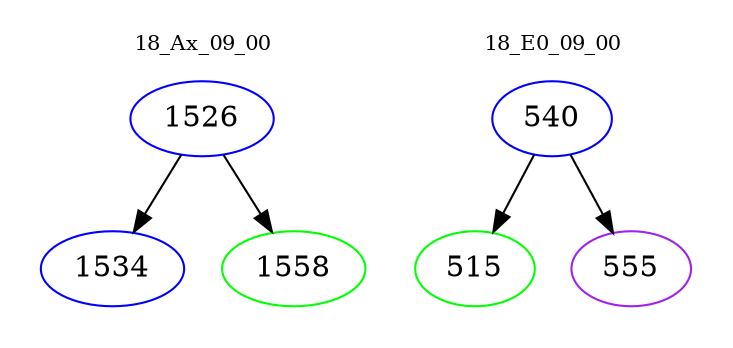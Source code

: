 digraph{
subgraph cluster_0 {
color = white
label = "18_Ax_09_00";
fontsize=10;
T0_1526 [label="1526", color="blue"]
T0_1526 -> T0_1534 [color="black"]
T0_1534 [label="1534", color="blue"]
T0_1526 -> T0_1558 [color="black"]
T0_1558 [label="1558", color="green"]
}
subgraph cluster_1 {
color = white
label = "18_E0_09_00";
fontsize=10;
T1_540 [label="540", color="blue"]
T1_540 -> T1_515 [color="black"]
T1_515 [label="515", color="green"]
T1_540 -> T1_555 [color="black"]
T1_555 [label="555", color="purple"]
}
}
